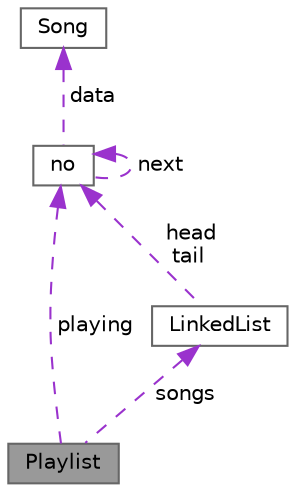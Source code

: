 digraph "Playlist"
{
 // LATEX_PDF_SIZE
  bgcolor="transparent";
  edge [fontname=Helvetica,fontsize=10,labelfontname=Helvetica,labelfontsize=10];
  node [fontname=Helvetica,fontsize=10,shape=box,height=0.2,width=0.4];
  Node1 [label="Playlist",height=0.2,width=0.4,color="gray40", fillcolor="grey60", style="filled", fontcolor="black",tooltip=" "];
  Node2 -> Node1 [dir="back",color="darkorchid3",style="dashed",label=" songs" ];
  Node2 [label="LinkedList",height=0.2,width=0.4,color="gray40", fillcolor="white", style="filled",URL="$class_linked_list.html",tooltip=" "];
  Node3 -> Node2 [dir="back",color="darkorchid3",style="dashed",label=" head\ntail" ];
  Node3 [label="no",height=0.2,width=0.4,color="gray40", fillcolor="white", style="filled",URL="$structno.html",tooltip=" "];
  Node4 -> Node3 [dir="back",color="darkorchid3",style="dashed",label=" data" ];
  Node4 [label="Song",height=0.2,width=0.4,color="gray40", fillcolor="white", style="filled",URL="$class_song.html",tooltip=" "];
  Node3 -> Node3 [dir="back",color="darkorchid3",style="dashed",label=" next" ];
  Node3 -> Node1 [dir="back",color="darkorchid3",style="dashed",label=" playing" ];
}
